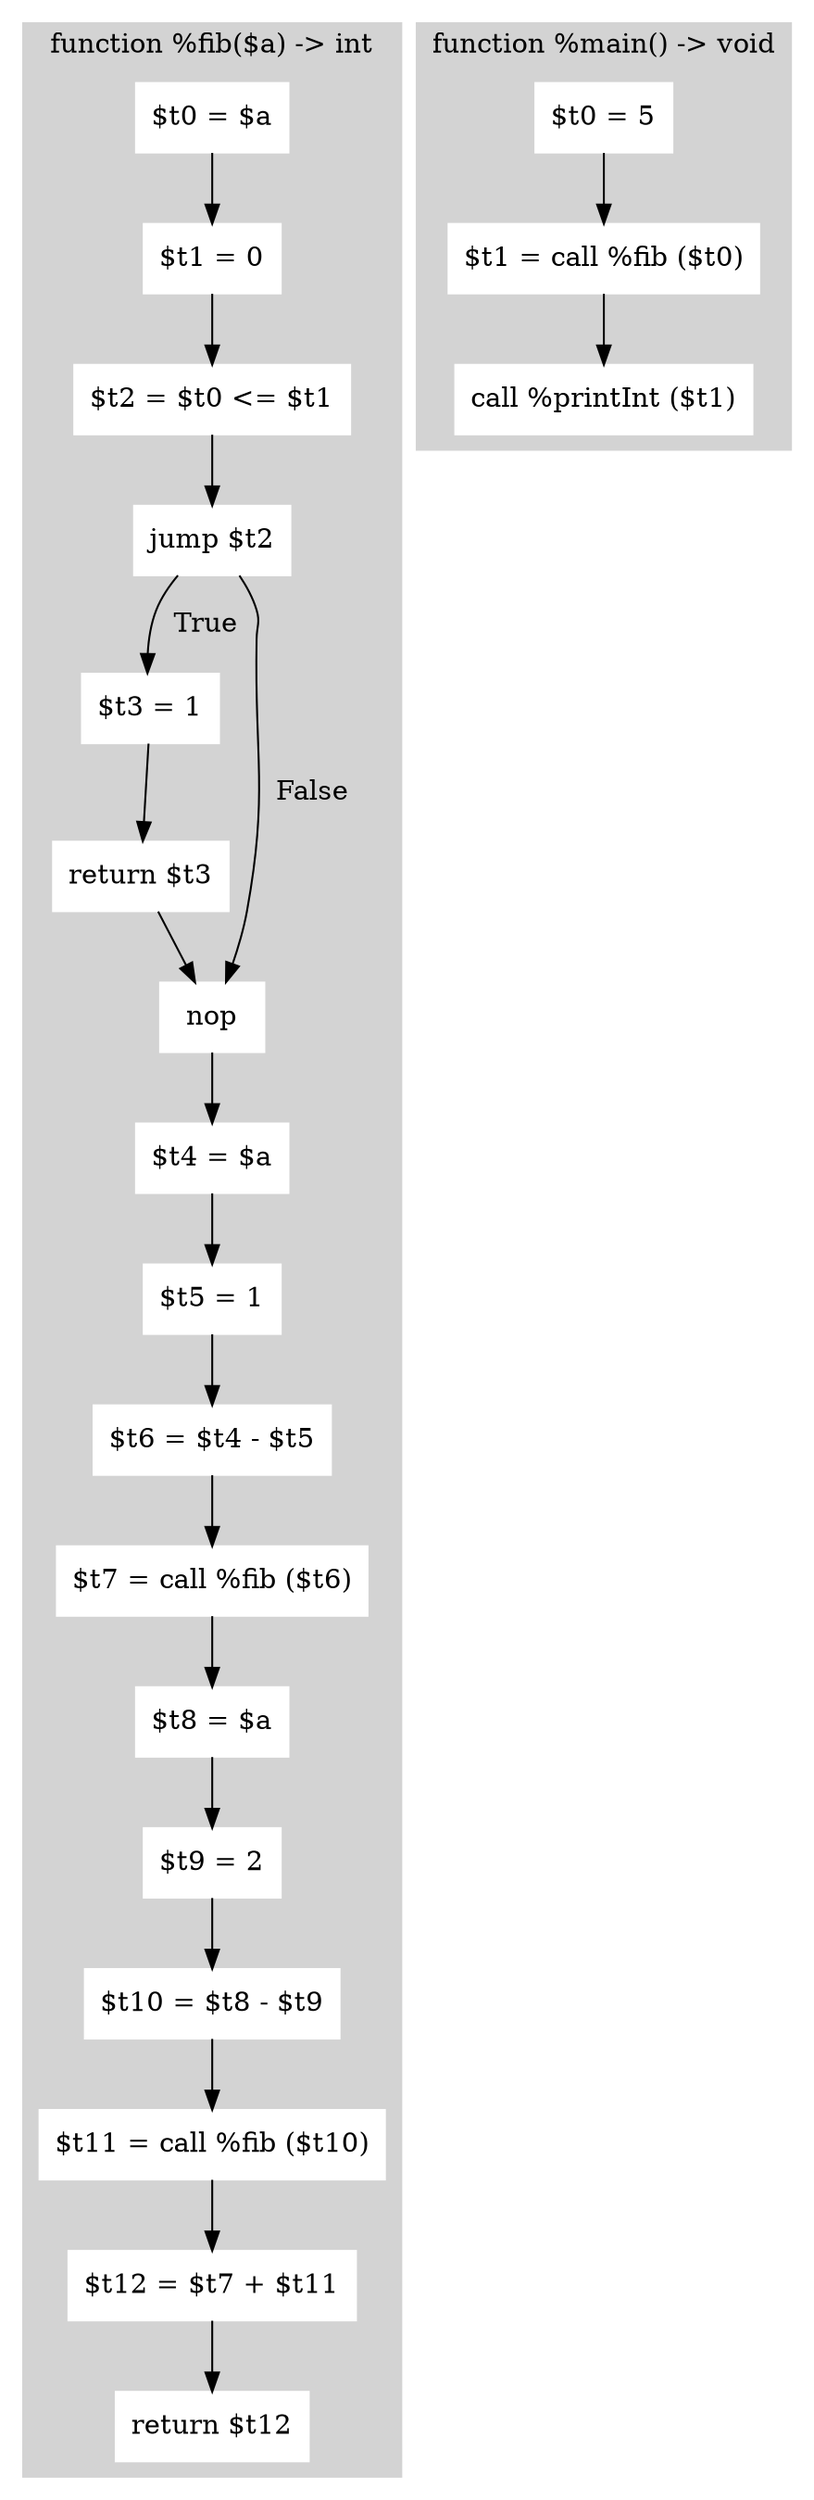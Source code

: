 digraph Program {
  node [shape=rectangle]; 

  subgraph cluster_fib {
    style=filled;color=lightgrey;node [style=filled, color=white];
    label="function %fib($a) -> int";
    fib_n0 [label="$t0 = $a"];
    fib_n1 [label="$t1 = 0"];
    fib_n2 [label="$t2 = $t0 <= $t1"];
    fib_n3 [label="jump $t2"];
    fib_n4 [label="$t3 = 1"];
    fib_n5 [label="return $t3"];
    fib_n6 [label="nop"];
    fib_n7 [label="$t4 = $a"];
    fib_n8 [label="$t5 = 1"];
    fib_n9 [label="$t6 = $t4 - $t5"];
    fib_n10 [label="$t7 = call %fib ($t6)"];
    fib_n11 [label="$t8 = $a"];
    fib_n12 [label="$t9 = 2"];
    fib_n13 [label="$t10 = $t8 - $t9"];
    fib_n14 [label="$t11 = call %fib ($t10)"];
    fib_n15 [label="$t12 = $t7 + $t11"];
    fib_n16 [label="return $t12"];
    fib_n0 -> fib_n1;
    fib_n1 -> fib_n2;
    fib_n2 -> fib_n3;
    fib_n3 -> fib_n6 [label="  False  "];
    fib_n3 -> fib_n4 [label="  True  "];
    fib_n4 -> fib_n5;
    fib_n5 -> fib_n6;
    fib_n6 -> fib_n7;
    fib_n7 -> fib_n8;
    fib_n8 -> fib_n9;
    fib_n9 -> fib_n10;
    fib_n10 -> fib_n11;
    fib_n11 -> fib_n12;
    fib_n12 -> fib_n13;
    fib_n13 -> fib_n14;
    fib_n14 -> fib_n15;
    fib_n15 -> fib_n16;
  }


  subgraph cluster_main {
    style=filled;color=lightgrey;node [style=filled, color=white];
    label="function %main() -> void";
    main_n0 [label="$t0 = 5"];
    main_n1 [label="$t1 = call %fib ($t0)"];
    main_n2 [label="call %printInt ($t1)"];
    main_n0 -> main_n1;
    main_n1 -> main_n2;
  }

}